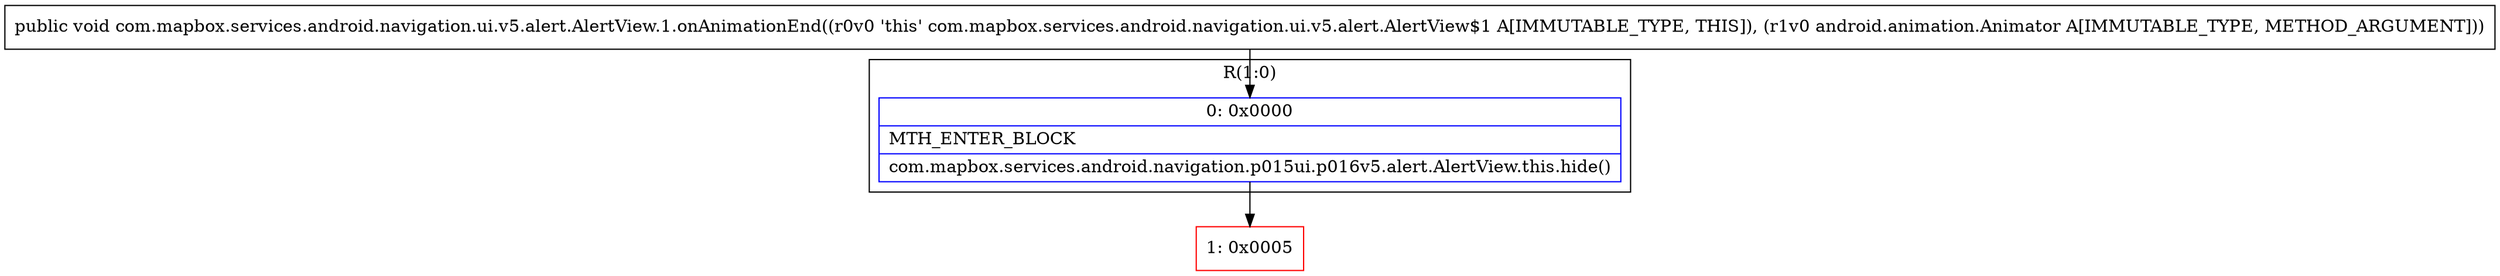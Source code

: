 digraph "CFG forcom.mapbox.services.android.navigation.ui.v5.alert.AlertView.1.onAnimationEnd(Landroid\/animation\/Animator;)V" {
subgraph cluster_Region_587377566 {
label = "R(1:0)";
node [shape=record,color=blue];
Node_0 [shape=record,label="{0\:\ 0x0000|MTH_ENTER_BLOCK\l|com.mapbox.services.android.navigation.p015ui.p016v5.alert.AlertView.this.hide()\l}"];
}
Node_1 [shape=record,color=red,label="{1\:\ 0x0005}"];
MethodNode[shape=record,label="{public void com.mapbox.services.android.navigation.ui.v5.alert.AlertView.1.onAnimationEnd((r0v0 'this' com.mapbox.services.android.navigation.ui.v5.alert.AlertView$1 A[IMMUTABLE_TYPE, THIS]), (r1v0 android.animation.Animator A[IMMUTABLE_TYPE, METHOD_ARGUMENT])) }"];
MethodNode -> Node_0;
Node_0 -> Node_1;
}

